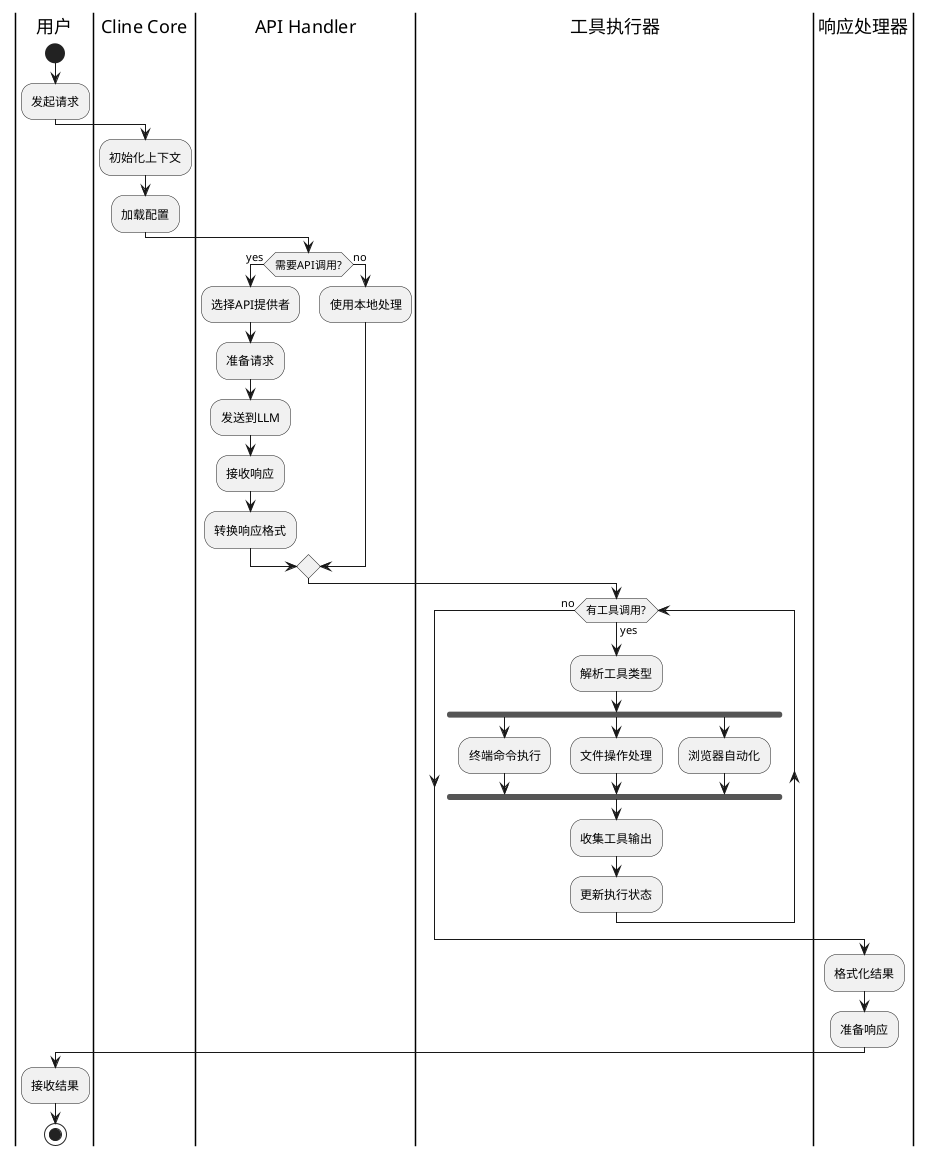 @startuml

' Main Workflow Activity Diagram
' Source files mapping:
' - src/core/Cline.ts
' - src/core/prompts/*.ts
' - src/api/**/*.ts
' - src/services/**/*.ts

|用户|
start
:发起请求;

|Cline Core|
:初始化上下文;
:加载配置;

|API Handler|
if (需要API调用?) then (yes)
    :选择API提供者;
    :准备请求;
    :发送到LLM;
    :接收响应;
    :转换响应格式;
else (no)
    :使用本地处理;
endif

|工具执行器|
while (有工具调用?) is (yes)
    :解析工具类型;
    
    fork
        :终端命令执行;
    fork again
        :文件操作处理;
    fork again
        :浏览器自动化;
    end fork
    
    :收集工具输出;
    :更新执行状态;
endwhile (no)

|响应处理器|
:格式化结果;
:准备响应;

|用户|
:接收结果;

stop

@enduml 